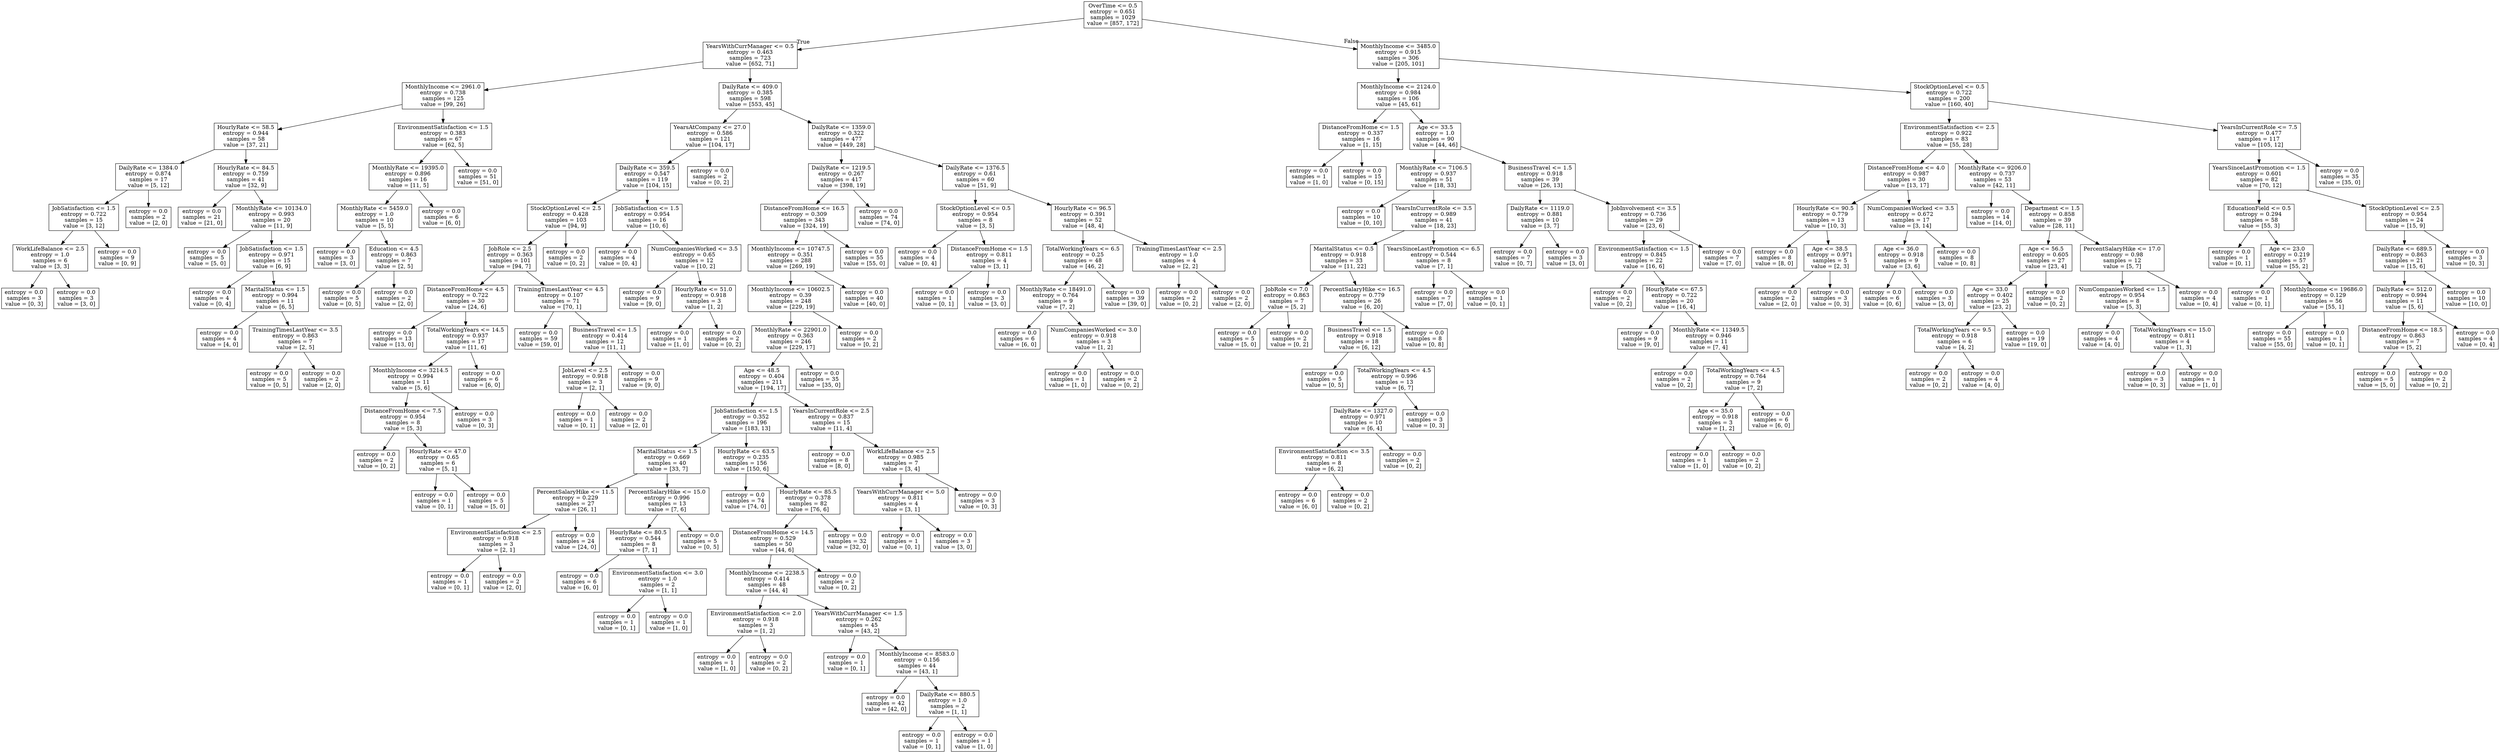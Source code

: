 digraph Tree {
node [shape=box] ;
0 [label="OverTime <= 0.5\nentropy = 0.651\nsamples = 1029\nvalue = [857, 172]"] ;
1 [label="YearsWithCurrManager <= 0.5\nentropy = 0.463\nsamples = 723\nvalue = [652, 71]"] ;
0 -> 1 [labeldistance=2.5, labelangle=45, headlabel="True"] ;
2 [label="MonthlyIncome <= 2961.0\nentropy = 0.738\nsamples = 125\nvalue = [99, 26]"] ;
1 -> 2 ;
3 [label="HourlyRate <= 58.5\nentropy = 0.944\nsamples = 58\nvalue = [37, 21]"] ;
2 -> 3 ;
4 [label="DailyRate <= 1384.0\nentropy = 0.874\nsamples = 17\nvalue = [5, 12]"] ;
3 -> 4 ;
5 [label="JobSatisfaction <= 1.5\nentropy = 0.722\nsamples = 15\nvalue = [3, 12]"] ;
4 -> 5 ;
6 [label="WorkLifeBalance <= 2.5\nentropy = 1.0\nsamples = 6\nvalue = [3, 3]"] ;
5 -> 6 ;
7 [label="entropy = 0.0\nsamples = 3\nvalue = [0, 3]"] ;
6 -> 7 ;
8 [label="entropy = 0.0\nsamples = 3\nvalue = [3, 0]"] ;
6 -> 8 ;
9 [label="entropy = 0.0\nsamples = 9\nvalue = [0, 9]"] ;
5 -> 9 ;
10 [label="entropy = 0.0\nsamples = 2\nvalue = [2, 0]"] ;
4 -> 10 ;
11 [label="HourlyRate <= 84.5\nentropy = 0.759\nsamples = 41\nvalue = [32, 9]"] ;
3 -> 11 ;
12 [label="entropy = 0.0\nsamples = 21\nvalue = [21, 0]"] ;
11 -> 12 ;
13 [label="MonthlyRate <= 10134.0\nentropy = 0.993\nsamples = 20\nvalue = [11, 9]"] ;
11 -> 13 ;
14 [label="entropy = 0.0\nsamples = 5\nvalue = [5, 0]"] ;
13 -> 14 ;
15 [label="JobSatisfaction <= 1.5\nentropy = 0.971\nsamples = 15\nvalue = [6, 9]"] ;
13 -> 15 ;
16 [label="entropy = 0.0\nsamples = 4\nvalue = [0, 4]"] ;
15 -> 16 ;
17 [label="MaritalStatus <= 1.5\nentropy = 0.994\nsamples = 11\nvalue = [6, 5]"] ;
15 -> 17 ;
18 [label="entropy = 0.0\nsamples = 4\nvalue = [4, 0]"] ;
17 -> 18 ;
19 [label="TrainingTimesLastYear <= 3.5\nentropy = 0.863\nsamples = 7\nvalue = [2, 5]"] ;
17 -> 19 ;
20 [label="entropy = 0.0\nsamples = 5\nvalue = [0, 5]"] ;
19 -> 20 ;
21 [label="entropy = 0.0\nsamples = 2\nvalue = [2, 0]"] ;
19 -> 21 ;
22 [label="EnvironmentSatisfaction <= 1.5\nentropy = 0.383\nsamples = 67\nvalue = [62, 5]"] ;
2 -> 22 ;
23 [label="MonthlyRate <= 19395.0\nentropy = 0.896\nsamples = 16\nvalue = [11, 5]"] ;
22 -> 23 ;
24 [label="MonthlyRate <= 5459.0\nentropy = 1.0\nsamples = 10\nvalue = [5, 5]"] ;
23 -> 24 ;
25 [label="entropy = 0.0\nsamples = 3\nvalue = [3, 0]"] ;
24 -> 25 ;
26 [label="Education <= 4.5\nentropy = 0.863\nsamples = 7\nvalue = [2, 5]"] ;
24 -> 26 ;
27 [label="entropy = 0.0\nsamples = 5\nvalue = [0, 5]"] ;
26 -> 27 ;
28 [label="entropy = 0.0\nsamples = 2\nvalue = [2, 0]"] ;
26 -> 28 ;
29 [label="entropy = 0.0\nsamples = 6\nvalue = [6, 0]"] ;
23 -> 29 ;
30 [label="entropy = 0.0\nsamples = 51\nvalue = [51, 0]"] ;
22 -> 30 ;
31 [label="DailyRate <= 409.0\nentropy = 0.385\nsamples = 598\nvalue = [553, 45]"] ;
1 -> 31 ;
32 [label="YearsAtCompany <= 27.0\nentropy = 0.586\nsamples = 121\nvalue = [104, 17]"] ;
31 -> 32 ;
33 [label="DailyRate <= 359.5\nentropy = 0.547\nsamples = 119\nvalue = [104, 15]"] ;
32 -> 33 ;
34 [label="StockOptionLevel <= 2.5\nentropy = 0.428\nsamples = 103\nvalue = [94, 9]"] ;
33 -> 34 ;
35 [label="JobRole <= 2.5\nentropy = 0.363\nsamples = 101\nvalue = [94, 7]"] ;
34 -> 35 ;
36 [label="DistanceFromHome <= 4.5\nentropy = 0.722\nsamples = 30\nvalue = [24, 6]"] ;
35 -> 36 ;
37 [label="entropy = 0.0\nsamples = 13\nvalue = [13, 0]"] ;
36 -> 37 ;
38 [label="TotalWorkingYears <= 14.5\nentropy = 0.937\nsamples = 17\nvalue = [11, 6]"] ;
36 -> 38 ;
39 [label="MonthlyIncome <= 3214.5\nentropy = 0.994\nsamples = 11\nvalue = [5, 6]"] ;
38 -> 39 ;
40 [label="DistanceFromHome <= 7.5\nentropy = 0.954\nsamples = 8\nvalue = [5, 3]"] ;
39 -> 40 ;
41 [label="entropy = 0.0\nsamples = 2\nvalue = [0, 2]"] ;
40 -> 41 ;
42 [label="HourlyRate <= 47.0\nentropy = 0.65\nsamples = 6\nvalue = [5, 1]"] ;
40 -> 42 ;
43 [label="entropy = 0.0\nsamples = 1\nvalue = [0, 1]"] ;
42 -> 43 ;
44 [label="entropy = 0.0\nsamples = 5\nvalue = [5, 0]"] ;
42 -> 44 ;
45 [label="entropy = 0.0\nsamples = 3\nvalue = [0, 3]"] ;
39 -> 45 ;
46 [label="entropy = 0.0\nsamples = 6\nvalue = [6, 0]"] ;
38 -> 46 ;
47 [label="TrainingTimesLastYear <= 4.5\nentropy = 0.107\nsamples = 71\nvalue = [70, 1]"] ;
35 -> 47 ;
48 [label="entropy = 0.0\nsamples = 59\nvalue = [59, 0]"] ;
47 -> 48 ;
49 [label="BusinessTravel <= 1.5\nentropy = 0.414\nsamples = 12\nvalue = [11, 1]"] ;
47 -> 49 ;
50 [label="JobLevel <= 2.5\nentropy = 0.918\nsamples = 3\nvalue = [2, 1]"] ;
49 -> 50 ;
51 [label="entropy = 0.0\nsamples = 1\nvalue = [0, 1]"] ;
50 -> 51 ;
52 [label="entropy = 0.0\nsamples = 2\nvalue = [2, 0]"] ;
50 -> 52 ;
53 [label="entropy = 0.0\nsamples = 9\nvalue = [9, 0]"] ;
49 -> 53 ;
54 [label="entropy = 0.0\nsamples = 2\nvalue = [0, 2]"] ;
34 -> 54 ;
55 [label="JobSatisfaction <= 1.5\nentropy = 0.954\nsamples = 16\nvalue = [10, 6]"] ;
33 -> 55 ;
56 [label="entropy = 0.0\nsamples = 4\nvalue = [0, 4]"] ;
55 -> 56 ;
57 [label="NumCompaniesWorked <= 3.5\nentropy = 0.65\nsamples = 12\nvalue = [10, 2]"] ;
55 -> 57 ;
58 [label="entropy = 0.0\nsamples = 9\nvalue = [9, 0]"] ;
57 -> 58 ;
59 [label="HourlyRate <= 51.0\nentropy = 0.918\nsamples = 3\nvalue = [1, 2]"] ;
57 -> 59 ;
60 [label="entropy = 0.0\nsamples = 1\nvalue = [1, 0]"] ;
59 -> 60 ;
61 [label="entropy = 0.0\nsamples = 2\nvalue = [0, 2]"] ;
59 -> 61 ;
62 [label="entropy = 0.0\nsamples = 2\nvalue = [0, 2]"] ;
32 -> 62 ;
63 [label="DailyRate <= 1359.0\nentropy = 0.322\nsamples = 477\nvalue = [449, 28]"] ;
31 -> 63 ;
64 [label="DailyRate <= 1219.5\nentropy = 0.267\nsamples = 417\nvalue = [398, 19]"] ;
63 -> 64 ;
65 [label="DistanceFromHome <= 16.5\nentropy = 0.309\nsamples = 343\nvalue = [324, 19]"] ;
64 -> 65 ;
66 [label="MonthlyIncome <= 10747.5\nentropy = 0.351\nsamples = 288\nvalue = [269, 19]"] ;
65 -> 66 ;
67 [label="MonthlyIncome <= 10602.5\nentropy = 0.39\nsamples = 248\nvalue = [229, 19]"] ;
66 -> 67 ;
68 [label="MonthlyRate <= 22901.0\nentropy = 0.363\nsamples = 246\nvalue = [229, 17]"] ;
67 -> 68 ;
69 [label="Age <= 48.5\nentropy = 0.404\nsamples = 211\nvalue = [194, 17]"] ;
68 -> 69 ;
70 [label="JobSatisfaction <= 1.5\nentropy = 0.352\nsamples = 196\nvalue = [183, 13]"] ;
69 -> 70 ;
71 [label="MaritalStatus <= 1.5\nentropy = 0.669\nsamples = 40\nvalue = [33, 7]"] ;
70 -> 71 ;
72 [label="PercentSalaryHike <= 11.5\nentropy = 0.229\nsamples = 27\nvalue = [26, 1]"] ;
71 -> 72 ;
73 [label="EnvironmentSatisfaction <= 2.5\nentropy = 0.918\nsamples = 3\nvalue = [2, 1]"] ;
72 -> 73 ;
74 [label="entropy = 0.0\nsamples = 1\nvalue = [0, 1]"] ;
73 -> 74 ;
75 [label="entropy = 0.0\nsamples = 2\nvalue = [2, 0]"] ;
73 -> 75 ;
76 [label="entropy = 0.0\nsamples = 24\nvalue = [24, 0]"] ;
72 -> 76 ;
77 [label="PercentSalaryHike <= 15.0\nentropy = 0.996\nsamples = 13\nvalue = [7, 6]"] ;
71 -> 77 ;
78 [label="HourlyRate <= 80.5\nentropy = 0.544\nsamples = 8\nvalue = [7, 1]"] ;
77 -> 78 ;
79 [label="entropy = 0.0\nsamples = 6\nvalue = [6, 0]"] ;
78 -> 79 ;
80 [label="EnvironmentSatisfaction <= 3.0\nentropy = 1.0\nsamples = 2\nvalue = [1, 1]"] ;
78 -> 80 ;
81 [label="entropy = 0.0\nsamples = 1\nvalue = [0, 1]"] ;
80 -> 81 ;
82 [label="entropy = 0.0\nsamples = 1\nvalue = [1, 0]"] ;
80 -> 82 ;
83 [label="entropy = 0.0\nsamples = 5\nvalue = [0, 5]"] ;
77 -> 83 ;
84 [label="HourlyRate <= 63.5\nentropy = 0.235\nsamples = 156\nvalue = [150, 6]"] ;
70 -> 84 ;
85 [label="entropy = 0.0\nsamples = 74\nvalue = [74, 0]"] ;
84 -> 85 ;
86 [label="HourlyRate <= 85.5\nentropy = 0.378\nsamples = 82\nvalue = [76, 6]"] ;
84 -> 86 ;
87 [label="DistanceFromHome <= 14.5\nentropy = 0.529\nsamples = 50\nvalue = [44, 6]"] ;
86 -> 87 ;
88 [label="MonthlyIncome <= 2238.5\nentropy = 0.414\nsamples = 48\nvalue = [44, 4]"] ;
87 -> 88 ;
89 [label="EnvironmentSatisfaction <= 2.0\nentropy = 0.918\nsamples = 3\nvalue = [1, 2]"] ;
88 -> 89 ;
90 [label="entropy = 0.0\nsamples = 1\nvalue = [1, 0]"] ;
89 -> 90 ;
91 [label="entropy = 0.0\nsamples = 2\nvalue = [0, 2]"] ;
89 -> 91 ;
92 [label="YearsWithCurrManager <= 1.5\nentropy = 0.262\nsamples = 45\nvalue = [43, 2]"] ;
88 -> 92 ;
93 [label="entropy = 0.0\nsamples = 1\nvalue = [0, 1]"] ;
92 -> 93 ;
94 [label="MonthlyIncome <= 8583.0\nentropy = 0.156\nsamples = 44\nvalue = [43, 1]"] ;
92 -> 94 ;
95 [label="entropy = 0.0\nsamples = 42\nvalue = [42, 0]"] ;
94 -> 95 ;
96 [label="DailyRate <= 880.5\nentropy = 1.0\nsamples = 2\nvalue = [1, 1]"] ;
94 -> 96 ;
97 [label="entropy = 0.0\nsamples = 1\nvalue = [0, 1]"] ;
96 -> 97 ;
98 [label="entropy = 0.0\nsamples = 1\nvalue = [1, 0]"] ;
96 -> 98 ;
99 [label="entropy = 0.0\nsamples = 2\nvalue = [0, 2]"] ;
87 -> 99 ;
100 [label="entropy = 0.0\nsamples = 32\nvalue = [32, 0]"] ;
86 -> 100 ;
101 [label="YearsInCurrentRole <= 2.5\nentropy = 0.837\nsamples = 15\nvalue = [11, 4]"] ;
69 -> 101 ;
102 [label="entropy = 0.0\nsamples = 8\nvalue = [8, 0]"] ;
101 -> 102 ;
103 [label="WorkLifeBalance <= 2.5\nentropy = 0.985\nsamples = 7\nvalue = [3, 4]"] ;
101 -> 103 ;
104 [label="YearsWithCurrManager <= 5.0\nentropy = 0.811\nsamples = 4\nvalue = [3, 1]"] ;
103 -> 104 ;
105 [label="entropy = 0.0\nsamples = 1\nvalue = [0, 1]"] ;
104 -> 105 ;
106 [label="entropy = 0.0\nsamples = 3\nvalue = [3, 0]"] ;
104 -> 106 ;
107 [label="entropy = 0.0\nsamples = 3\nvalue = [0, 3]"] ;
103 -> 107 ;
108 [label="entropy = 0.0\nsamples = 35\nvalue = [35, 0]"] ;
68 -> 108 ;
109 [label="entropy = 0.0\nsamples = 2\nvalue = [0, 2]"] ;
67 -> 109 ;
110 [label="entropy = 0.0\nsamples = 40\nvalue = [40, 0]"] ;
66 -> 110 ;
111 [label="entropy = 0.0\nsamples = 55\nvalue = [55, 0]"] ;
65 -> 111 ;
112 [label="entropy = 0.0\nsamples = 74\nvalue = [74, 0]"] ;
64 -> 112 ;
113 [label="DailyRate <= 1376.5\nentropy = 0.61\nsamples = 60\nvalue = [51, 9]"] ;
63 -> 113 ;
114 [label="StockOptionLevel <= 0.5\nentropy = 0.954\nsamples = 8\nvalue = [3, 5]"] ;
113 -> 114 ;
115 [label="entropy = 0.0\nsamples = 4\nvalue = [0, 4]"] ;
114 -> 115 ;
116 [label="DistanceFromHome <= 1.5\nentropy = 0.811\nsamples = 4\nvalue = [3, 1]"] ;
114 -> 116 ;
117 [label="entropy = 0.0\nsamples = 1\nvalue = [0, 1]"] ;
116 -> 117 ;
118 [label="entropy = 0.0\nsamples = 3\nvalue = [3, 0]"] ;
116 -> 118 ;
119 [label="HourlyRate <= 96.5\nentropy = 0.391\nsamples = 52\nvalue = [48, 4]"] ;
113 -> 119 ;
120 [label="TotalWorkingYears <= 6.5\nentropy = 0.25\nsamples = 48\nvalue = [46, 2]"] ;
119 -> 120 ;
121 [label="MonthlyRate <= 18491.0\nentropy = 0.764\nsamples = 9\nvalue = [7, 2]"] ;
120 -> 121 ;
122 [label="entropy = 0.0\nsamples = 6\nvalue = [6, 0]"] ;
121 -> 122 ;
123 [label="NumCompaniesWorked <= 3.0\nentropy = 0.918\nsamples = 3\nvalue = [1, 2]"] ;
121 -> 123 ;
124 [label="entropy = 0.0\nsamples = 1\nvalue = [1, 0]"] ;
123 -> 124 ;
125 [label="entropy = 0.0\nsamples = 2\nvalue = [0, 2]"] ;
123 -> 125 ;
126 [label="entropy = 0.0\nsamples = 39\nvalue = [39, 0]"] ;
120 -> 126 ;
127 [label="TrainingTimesLastYear <= 2.5\nentropy = 1.0\nsamples = 4\nvalue = [2, 2]"] ;
119 -> 127 ;
128 [label="entropy = 0.0\nsamples = 2\nvalue = [0, 2]"] ;
127 -> 128 ;
129 [label="entropy = 0.0\nsamples = 2\nvalue = [2, 0]"] ;
127 -> 129 ;
130 [label="MonthlyIncome <= 3485.0\nentropy = 0.915\nsamples = 306\nvalue = [205, 101]"] ;
0 -> 130 [labeldistance=2.5, labelangle=-45, headlabel="False"] ;
131 [label="MonthlyIncome <= 2124.0\nentropy = 0.984\nsamples = 106\nvalue = [45, 61]"] ;
130 -> 131 ;
132 [label="DistanceFromHome <= 1.5\nentropy = 0.337\nsamples = 16\nvalue = [1, 15]"] ;
131 -> 132 ;
133 [label="entropy = 0.0\nsamples = 1\nvalue = [1, 0]"] ;
132 -> 133 ;
134 [label="entropy = 0.0\nsamples = 15\nvalue = [0, 15]"] ;
132 -> 134 ;
135 [label="Age <= 33.5\nentropy = 1.0\nsamples = 90\nvalue = [44, 46]"] ;
131 -> 135 ;
136 [label="MonthlyRate <= 7106.5\nentropy = 0.937\nsamples = 51\nvalue = [18, 33]"] ;
135 -> 136 ;
137 [label="entropy = 0.0\nsamples = 10\nvalue = [0, 10]"] ;
136 -> 137 ;
138 [label="YearsInCurrentRole <= 3.5\nentropy = 0.989\nsamples = 41\nvalue = [18, 23]"] ;
136 -> 138 ;
139 [label="MaritalStatus <= 0.5\nentropy = 0.918\nsamples = 33\nvalue = [11, 22]"] ;
138 -> 139 ;
140 [label="JobRole <= 7.0\nentropy = 0.863\nsamples = 7\nvalue = [5, 2]"] ;
139 -> 140 ;
141 [label="entropy = 0.0\nsamples = 5\nvalue = [5, 0]"] ;
140 -> 141 ;
142 [label="entropy = 0.0\nsamples = 2\nvalue = [0, 2]"] ;
140 -> 142 ;
143 [label="PercentSalaryHike <= 16.5\nentropy = 0.779\nsamples = 26\nvalue = [6, 20]"] ;
139 -> 143 ;
144 [label="BusinessTravel <= 1.5\nentropy = 0.918\nsamples = 18\nvalue = [6, 12]"] ;
143 -> 144 ;
145 [label="entropy = 0.0\nsamples = 5\nvalue = [0, 5]"] ;
144 -> 145 ;
146 [label="TotalWorkingYears <= 4.5\nentropy = 0.996\nsamples = 13\nvalue = [6, 7]"] ;
144 -> 146 ;
147 [label="DailyRate <= 1327.0\nentropy = 0.971\nsamples = 10\nvalue = [6, 4]"] ;
146 -> 147 ;
148 [label="EnvironmentSatisfaction <= 3.5\nentropy = 0.811\nsamples = 8\nvalue = [6, 2]"] ;
147 -> 148 ;
149 [label="entropy = 0.0\nsamples = 6\nvalue = [6, 0]"] ;
148 -> 149 ;
150 [label="entropy = 0.0\nsamples = 2\nvalue = [0, 2]"] ;
148 -> 150 ;
151 [label="entropy = 0.0\nsamples = 2\nvalue = [0, 2]"] ;
147 -> 151 ;
152 [label="entropy = 0.0\nsamples = 3\nvalue = [0, 3]"] ;
146 -> 152 ;
153 [label="entropy = 0.0\nsamples = 8\nvalue = [0, 8]"] ;
143 -> 153 ;
154 [label="YearsSinceLastPromotion <= 6.5\nentropy = 0.544\nsamples = 8\nvalue = [7, 1]"] ;
138 -> 154 ;
155 [label="entropy = 0.0\nsamples = 7\nvalue = [7, 0]"] ;
154 -> 155 ;
156 [label="entropy = 0.0\nsamples = 1\nvalue = [0, 1]"] ;
154 -> 156 ;
157 [label="BusinessTravel <= 1.5\nentropy = 0.918\nsamples = 39\nvalue = [26, 13]"] ;
135 -> 157 ;
158 [label="DailyRate <= 1119.0\nentropy = 0.881\nsamples = 10\nvalue = [3, 7]"] ;
157 -> 158 ;
159 [label="entropy = 0.0\nsamples = 7\nvalue = [0, 7]"] ;
158 -> 159 ;
160 [label="entropy = 0.0\nsamples = 3\nvalue = [3, 0]"] ;
158 -> 160 ;
161 [label="JobInvolvement <= 3.5\nentropy = 0.736\nsamples = 29\nvalue = [23, 6]"] ;
157 -> 161 ;
162 [label="EnvironmentSatisfaction <= 1.5\nentropy = 0.845\nsamples = 22\nvalue = [16, 6]"] ;
161 -> 162 ;
163 [label="entropy = 0.0\nsamples = 2\nvalue = [0, 2]"] ;
162 -> 163 ;
164 [label="HourlyRate <= 67.5\nentropy = 0.722\nsamples = 20\nvalue = [16, 4]"] ;
162 -> 164 ;
165 [label="entropy = 0.0\nsamples = 9\nvalue = [9, 0]"] ;
164 -> 165 ;
166 [label="MonthlyRate <= 11349.5\nentropy = 0.946\nsamples = 11\nvalue = [7, 4]"] ;
164 -> 166 ;
167 [label="entropy = 0.0\nsamples = 2\nvalue = [0, 2]"] ;
166 -> 167 ;
168 [label="TotalWorkingYears <= 4.5\nentropy = 0.764\nsamples = 9\nvalue = [7, 2]"] ;
166 -> 168 ;
169 [label="Age <= 35.0\nentropy = 0.918\nsamples = 3\nvalue = [1, 2]"] ;
168 -> 169 ;
170 [label="entropy = 0.0\nsamples = 1\nvalue = [1, 0]"] ;
169 -> 170 ;
171 [label="entropy = 0.0\nsamples = 2\nvalue = [0, 2]"] ;
169 -> 171 ;
172 [label="entropy = 0.0\nsamples = 6\nvalue = [6, 0]"] ;
168 -> 172 ;
173 [label="entropy = 0.0\nsamples = 7\nvalue = [7, 0]"] ;
161 -> 173 ;
174 [label="StockOptionLevel <= 0.5\nentropy = 0.722\nsamples = 200\nvalue = [160, 40]"] ;
130 -> 174 ;
175 [label="EnvironmentSatisfaction <= 2.5\nentropy = 0.922\nsamples = 83\nvalue = [55, 28]"] ;
174 -> 175 ;
176 [label="DistanceFromHome <= 4.0\nentropy = 0.987\nsamples = 30\nvalue = [13, 17]"] ;
175 -> 176 ;
177 [label="HourlyRate <= 90.5\nentropy = 0.779\nsamples = 13\nvalue = [10, 3]"] ;
176 -> 177 ;
178 [label="entropy = 0.0\nsamples = 8\nvalue = [8, 0]"] ;
177 -> 178 ;
179 [label="Age <= 38.5\nentropy = 0.971\nsamples = 5\nvalue = [2, 3]"] ;
177 -> 179 ;
180 [label="entropy = 0.0\nsamples = 2\nvalue = [2, 0]"] ;
179 -> 180 ;
181 [label="entropy = 0.0\nsamples = 3\nvalue = [0, 3]"] ;
179 -> 181 ;
182 [label="NumCompaniesWorked <= 3.5\nentropy = 0.672\nsamples = 17\nvalue = [3, 14]"] ;
176 -> 182 ;
183 [label="Age <= 36.0\nentropy = 0.918\nsamples = 9\nvalue = [3, 6]"] ;
182 -> 183 ;
184 [label="entropy = 0.0\nsamples = 6\nvalue = [0, 6]"] ;
183 -> 184 ;
185 [label="entropy = 0.0\nsamples = 3\nvalue = [3, 0]"] ;
183 -> 185 ;
186 [label="entropy = 0.0\nsamples = 8\nvalue = [0, 8]"] ;
182 -> 186 ;
187 [label="MonthlyRate <= 9206.0\nentropy = 0.737\nsamples = 53\nvalue = [42, 11]"] ;
175 -> 187 ;
188 [label="entropy = 0.0\nsamples = 14\nvalue = [14, 0]"] ;
187 -> 188 ;
189 [label="Department <= 1.5\nentropy = 0.858\nsamples = 39\nvalue = [28, 11]"] ;
187 -> 189 ;
190 [label="Age <= 56.5\nentropy = 0.605\nsamples = 27\nvalue = [23, 4]"] ;
189 -> 190 ;
191 [label="Age <= 33.0\nentropy = 0.402\nsamples = 25\nvalue = [23, 2]"] ;
190 -> 191 ;
192 [label="TotalWorkingYears <= 9.5\nentropy = 0.918\nsamples = 6\nvalue = [4, 2]"] ;
191 -> 192 ;
193 [label="entropy = 0.0\nsamples = 2\nvalue = [0, 2]"] ;
192 -> 193 ;
194 [label="entropy = 0.0\nsamples = 4\nvalue = [4, 0]"] ;
192 -> 194 ;
195 [label="entropy = 0.0\nsamples = 19\nvalue = [19, 0]"] ;
191 -> 195 ;
196 [label="entropy = 0.0\nsamples = 2\nvalue = [0, 2]"] ;
190 -> 196 ;
197 [label="PercentSalaryHike <= 17.0\nentropy = 0.98\nsamples = 12\nvalue = [5, 7]"] ;
189 -> 197 ;
198 [label="NumCompaniesWorked <= 1.5\nentropy = 0.954\nsamples = 8\nvalue = [5, 3]"] ;
197 -> 198 ;
199 [label="entropy = 0.0\nsamples = 4\nvalue = [4, 0]"] ;
198 -> 199 ;
200 [label="TotalWorkingYears <= 15.0\nentropy = 0.811\nsamples = 4\nvalue = [1, 3]"] ;
198 -> 200 ;
201 [label="entropy = 0.0\nsamples = 3\nvalue = [0, 3]"] ;
200 -> 201 ;
202 [label="entropy = 0.0\nsamples = 1\nvalue = [1, 0]"] ;
200 -> 202 ;
203 [label="entropy = 0.0\nsamples = 4\nvalue = [0, 4]"] ;
197 -> 203 ;
204 [label="YearsInCurrentRole <= 7.5\nentropy = 0.477\nsamples = 117\nvalue = [105, 12]"] ;
174 -> 204 ;
205 [label="YearsSinceLastPromotion <= 1.5\nentropy = 0.601\nsamples = 82\nvalue = [70, 12]"] ;
204 -> 205 ;
206 [label="EducationField <= 0.5\nentropy = 0.294\nsamples = 58\nvalue = [55, 3]"] ;
205 -> 206 ;
207 [label="entropy = 0.0\nsamples = 1\nvalue = [0, 1]"] ;
206 -> 207 ;
208 [label="Age <= 23.0\nentropy = 0.219\nsamples = 57\nvalue = [55, 2]"] ;
206 -> 208 ;
209 [label="entropy = 0.0\nsamples = 1\nvalue = [0, 1]"] ;
208 -> 209 ;
210 [label="MonthlyIncome <= 19686.0\nentropy = 0.129\nsamples = 56\nvalue = [55, 1]"] ;
208 -> 210 ;
211 [label="entropy = 0.0\nsamples = 55\nvalue = [55, 0]"] ;
210 -> 211 ;
212 [label="entropy = 0.0\nsamples = 1\nvalue = [0, 1]"] ;
210 -> 212 ;
213 [label="StockOptionLevel <= 2.5\nentropy = 0.954\nsamples = 24\nvalue = [15, 9]"] ;
205 -> 213 ;
214 [label="DailyRate <= 689.5\nentropy = 0.863\nsamples = 21\nvalue = [15, 6]"] ;
213 -> 214 ;
215 [label="DailyRate <= 512.0\nentropy = 0.994\nsamples = 11\nvalue = [5, 6]"] ;
214 -> 215 ;
216 [label="DistanceFromHome <= 18.5\nentropy = 0.863\nsamples = 7\nvalue = [5, 2]"] ;
215 -> 216 ;
217 [label="entropy = 0.0\nsamples = 5\nvalue = [5, 0]"] ;
216 -> 217 ;
218 [label="entropy = 0.0\nsamples = 2\nvalue = [0, 2]"] ;
216 -> 218 ;
219 [label="entropy = 0.0\nsamples = 4\nvalue = [0, 4]"] ;
215 -> 219 ;
220 [label="entropy = 0.0\nsamples = 10\nvalue = [10, 0]"] ;
214 -> 220 ;
221 [label="entropy = 0.0\nsamples = 3\nvalue = [0, 3]"] ;
213 -> 221 ;
222 [label="entropy = 0.0\nsamples = 35\nvalue = [35, 0]"] ;
204 -> 222 ;
}